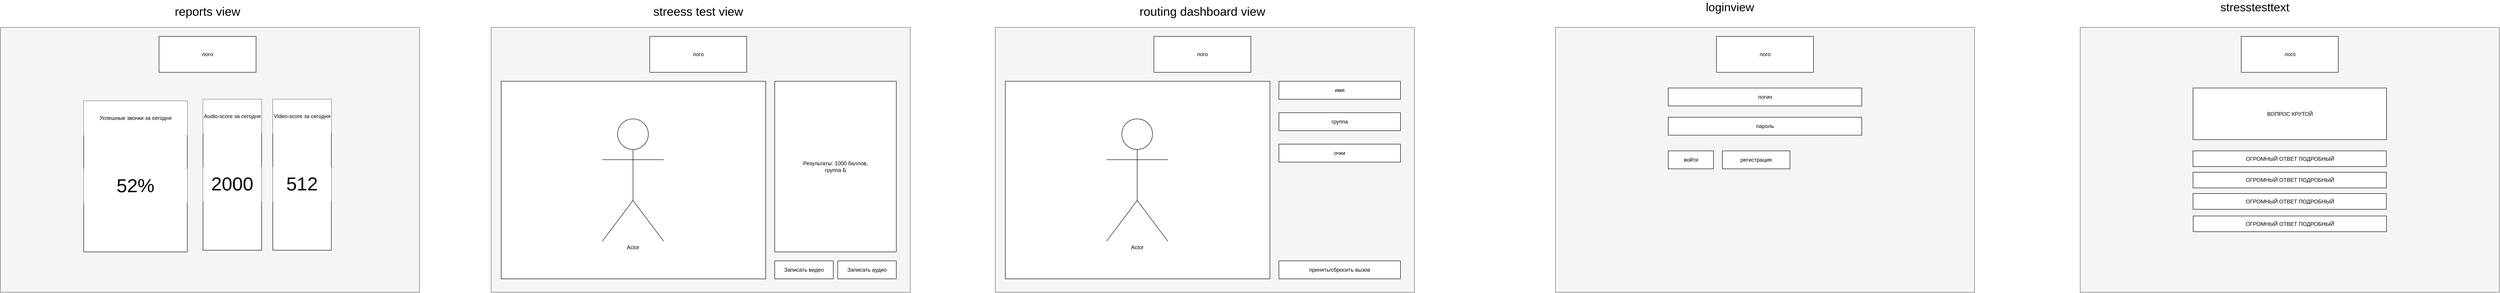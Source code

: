 <mxfile version="26.2.14">
  <diagram name="Страница — 1" id="WzRVZNV571T0MTBWOlCg">
    <mxGraphModel dx="7178" dy="1910" grid="1" gridSize="10" guides="1" tooltips="1" connect="1" arrows="1" fold="1" page="1" pageScale="1" pageWidth="827" pageHeight="1169" math="0" shadow="0">
      <root>
        <mxCell id="0" />
        <mxCell id="1" parent="0" />
        <mxCell id="aMRIV8og36-wfUepDmTy-2" value="" style="rounded=0;whiteSpace=wrap;html=1;fillColor=#f5f5f5;strokeColor=#666666;fontColor=#333333;" vertex="1" parent="1">
          <mxGeometry x="-1965.73" y="-240" width="931" height="590" as="geometry" />
        </mxCell>
        <mxCell id="aMRIV8og36-wfUepDmTy-3" value="лого" style="rounded=0;whiteSpace=wrap;html=1;" vertex="1" parent="1">
          <mxGeometry x="-1607.98" y="-220" width="215.5" height="80" as="geometry" />
        </mxCell>
        <mxCell id="aMRIV8og36-wfUepDmTy-4" value="логин" style="rounded=0;whiteSpace=wrap;html=1;" vertex="1" parent="1">
          <mxGeometry x="-1715.23" y="-105" width="430" height="40" as="geometry" />
        </mxCell>
        <mxCell id="aMRIV8og36-wfUepDmTy-5" value="пароль" style="rounded=0;whiteSpace=wrap;html=1;" vertex="1" parent="1">
          <mxGeometry x="-1715.23" y="-40" width="430" height="40" as="geometry" />
        </mxCell>
        <mxCell id="aMRIV8og36-wfUepDmTy-6" value="войти" style="rounded=0;whiteSpace=wrap;html=1;" vertex="1" parent="1">
          <mxGeometry x="-1715.23" y="35" width="100.5" height="40" as="geometry" />
        </mxCell>
        <mxCell id="aMRIV8og36-wfUepDmTy-7" value="регистрация" style="rounded=0;whiteSpace=wrap;html=1;" vertex="1" parent="1">
          <mxGeometry x="-1594.73" y="35" width="150" height="40" as="geometry" />
        </mxCell>
        <mxCell id="aMRIV8og36-wfUepDmTy-8" value="&lt;font style=&quot;font-size: 26px;&quot;&gt;loginview&lt;/font&gt;" style="text;html=1;align=center;verticalAlign=middle;whiteSpace=wrap;rounded=0;" vertex="1" parent="1">
          <mxGeometry x="-1607.73" y="-300" width="60" height="30" as="geometry" />
        </mxCell>
        <mxCell id="aMRIV8og36-wfUepDmTy-9" value="" style="rounded=0;whiteSpace=wrap;html=1;fillColor=#f5f5f5;strokeColor=#666666;fontColor=#333333;" vertex="1" parent="1">
          <mxGeometry x="-3210" y="-240" width="931" height="590" as="geometry" />
        </mxCell>
        <mxCell id="aMRIV8og36-wfUepDmTy-10" value="" style="rounded=0;whiteSpace=wrap;html=1;" vertex="1" parent="1">
          <mxGeometry x="-3187.75" y="-120" width="587.75" height="440" as="geometry" />
        </mxCell>
        <mxCell id="aMRIV8og36-wfUepDmTy-11" value="имя" style="rounded=0;whiteSpace=wrap;html=1;" vertex="1" parent="1">
          <mxGeometry x="-2580" y="-120" width="270" height="40" as="geometry" />
        </mxCell>
        <mxCell id="aMRIV8og36-wfUepDmTy-12" value="группа" style="rounded=0;whiteSpace=wrap;html=1;" vertex="1" parent="1">
          <mxGeometry x="-2580" y="-50" width="270" height="40" as="geometry" />
        </mxCell>
        <mxCell id="aMRIV8og36-wfUepDmTy-13" value="принять/сбросить вызов" style="rounded=0;whiteSpace=wrap;html=1;" vertex="1" parent="1">
          <mxGeometry x="-2580" y="280" width="270" height="40" as="geometry" />
        </mxCell>
        <mxCell id="aMRIV8og36-wfUepDmTy-15" value="&lt;font style=&quot;font-size: 27px;&quot;&gt;routing dashboard view&lt;/font&gt;" style="text;html=1;align=center;verticalAlign=middle;whiteSpace=wrap;rounded=0;" vertex="1" parent="1">
          <mxGeometry x="-3001" y="-290" width="502" height="30" as="geometry" />
        </mxCell>
        <mxCell id="aMRIV8og36-wfUepDmTy-16" value="очки" style="rounded=0;whiteSpace=wrap;html=1;" vertex="1" parent="1">
          <mxGeometry x="-2580" y="20" width="270" height="40" as="geometry" />
        </mxCell>
        <mxCell id="aMRIV8og36-wfUepDmTy-17" value="лого" style="rounded=0;whiteSpace=wrap;html=1;" vertex="1" parent="1">
          <mxGeometry x="-2857.75" y="-220" width="215.5" height="80" as="geometry" />
        </mxCell>
        <mxCell id="aMRIV8og36-wfUepDmTy-18" value="Actor" style="shape=umlActor;verticalLabelPosition=bottom;verticalAlign=top;html=1;outlineConnect=0;" vertex="1" parent="1">
          <mxGeometry x="-2963" y="-36.25" width="136.25" height="272.5" as="geometry" />
        </mxCell>
        <mxCell id="aMRIV8og36-wfUepDmTy-19" value="" style="rounded=0;whiteSpace=wrap;html=1;fillColor=#f5f5f5;strokeColor=#666666;fontColor=#333333;" vertex="1" parent="1">
          <mxGeometry x="-4330" y="-240" width="931" height="590" as="geometry" />
        </mxCell>
        <mxCell id="aMRIV8og36-wfUepDmTy-20" value="" style="rounded=0;whiteSpace=wrap;html=1;" vertex="1" parent="1">
          <mxGeometry x="-4307.75" y="-120" width="587.75" height="440" as="geometry" />
        </mxCell>
        <mxCell id="aMRIV8og36-wfUepDmTy-21" value="Результаты: 1000 баллов,&lt;div&gt;группа Б&lt;/div&gt;" style="rounded=0;whiteSpace=wrap;html=1;" vertex="1" parent="1">
          <mxGeometry x="-3700" y="-120" width="270" height="380" as="geometry" />
        </mxCell>
        <mxCell id="aMRIV8og36-wfUepDmTy-23" value="Записать видео" style="rounded=0;whiteSpace=wrap;html=1;" vertex="1" parent="1">
          <mxGeometry x="-3700" y="280" width="130" height="40" as="geometry" />
        </mxCell>
        <mxCell id="aMRIV8og36-wfUepDmTy-24" value="&lt;font style=&quot;font-size: 27px;&quot;&gt;streess test view&lt;/font&gt;" style="text;html=1;align=center;verticalAlign=middle;whiteSpace=wrap;rounded=0;" vertex="1" parent="1">
          <mxGeometry x="-4121" y="-290" width="502" height="30" as="geometry" />
        </mxCell>
        <mxCell id="aMRIV8og36-wfUepDmTy-26" value="лого" style="rounded=0;whiteSpace=wrap;html=1;" vertex="1" parent="1">
          <mxGeometry x="-3977.75" y="-220" width="215.5" height="80" as="geometry" />
        </mxCell>
        <mxCell id="aMRIV8og36-wfUepDmTy-27" value="Actor" style="shape=umlActor;verticalLabelPosition=bottom;verticalAlign=top;html=1;outlineConnect=0;" vertex="1" parent="1">
          <mxGeometry x="-4083" y="-36.25" width="136.25" height="272.5" as="geometry" />
        </mxCell>
        <mxCell id="aMRIV8og36-wfUepDmTy-28" value="Записать аудио" style="rounded=0;whiteSpace=wrap;html=1;" vertex="1" parent="1">
          <mxGeometry x="-3560" y="280" width="130" height="40" as="geometry" />
        </mxCell>
        <mxCell id="aMRIV8og36-wfUepDmTy-29" value="" style="rounded=0;whiteSpace=wrap;html=1;fillColor=#f5f5f5;strokeColor=#666666;fontColor=#333333;" vertex="1" parent="1">
          <mxGeometry x="-5420" y="-240" width="931" height="590" as="geometry" />
        </mxCell>
        <mxCell id="aMRIV8og36-wfUepDmTy-33" value="&lt;span style=&quot;font-size: 27px;&quot;&gt;reports view&lt;/span&gt;" style="text;html=1;align=center;verticalAlign=middle;whiteSpace=wrap;rounded=0;" vertex="1" parent="1">
          <mxGeometry x="-5211" y="-290" width="502" height="30" as="geometry" />
        </mxCell>
        <mxCell id="aMRIV8og36-wfUepDmTy-34" value="лого" style="rounded=0;whiteSpace=wrap;html=1;" vertex="1" parent="1">
          <mxGeometry x="-5067.75" y="-220" width="215.5" height="80" as="geometry" />
        </mxCell>
        <mxCell id="aMRIV8og36-wfUepDmTy-37" value="" style="rounded=0;whiteSpace=wrap;html=1;" vertex="1" parent="1">
          <mxGeometry x="-5235" y="-76.25" width="230" height="336.25" as="geometry" />
        </mxCell>
        <mxCell id="aMRIV8og36-wfUepDmTy-38" value="Успешные звонки за сегодня" style="rounded=0;whiteSpace=wrap;html=1;strokeColor=none;" vertex="1" parent="1">
          <mxGeometry x="-5235" y="-76.25" width="230" height="76.25" as="geometry" />
        </mxCell>
        <mxCell id="aMRIV8og36-wfUepDmTy-39" value="&lt;font style=&quot;font-size: 42px;&quot;&gt;52%&lt;/font&gt;" style="rounded=0;whiteSpace=wrap;html=1;strokeColor=none;" vertex="1" parent="1">
          <mxGeometry x="-5235" y="75" width="230" height="76.25" as="geometry" />
        </mxCell>
        <mxCell id="aMRIV8og36-wfUepDmTy-43" value="" style="rounded=0;whiteSpace=wrap;html=1;" vertex="1" parent="1">
          <mxGeometry x="-4970" y="-80" width="130" height="336.25" as="geometry" />
        </mxCell>
        <mxCell id="aMRIV8og36-wfUepDmTy-44" value="Audio-score за сегодня" style="rounded=0;whiteSpace=wrap;html=1;strokeColor=none;" vertex="1" parent="1">
          <mxGeometry x="-4970" y="-80" width="130" height="76.25" as="geometry" />
        </mxCell>
        <mxCell id="aMRIV8og36-wfUepDmTy-45" value="&lt;font style=&quot;font-size: 42px;&quot;&gt;2000&lt;/font&gt;" style="rounded=0;whiteSpace=wrap;html=1;strokeColor=none;" vertex="1" parent="1">
          <mxGeometry x="-4970" y="71.25" width="130" height="76.25" as="geometry" />
        </mxCell>
        <mxCell id="aMRIV8og36-wfUepDmTy-46" value="" style="rounded=0;whiteSpace=wrap;html=1;" vertex="1" parent="1">
          <mxGeometry x="-4815" y="-80" width="130" height="336.25" as="geometry" />
        </mxCell>
        <mxCell id="aMRIV8og36-wfUepDmTy-47" value="Video-score за сегодня" style="rounded=0;whiteSpace=wrap;html=1;strokeColor=none;" vertex="1" parent="1">
          <mxGeometry x="-4815" y="-80" width="130" height="76.25" as="geometry" />
        </mxCell>
        <mxCell id="aMRIV8og36-wfUepDmTy-48" value="&lt;font style=&quot;font-size: 42px;&quot;&gt;512&lt;/font&gt;" style="rounded=0;whiteSpace=wrap;html=1;strokeColor=none;" vertex="1" parent="1">
          <mxGeometry x="-4815" y="71.25" width="130" height="76.25" as="geometry" />
        </mxCell>
        <mxCell id="aMRIV8og36-wfUepDmTy-49" value="" style="rounded=0;whiteSpace=wrap;html=1;fillColor=#f5f5f5;strokeColor=#666666;fontColor=#333333;" vertex="1" parent="1">
          <mxGeometry x="-800" y="-240" width="931" height="590" as="geometry" />
        </mxCell>
        <mxCell id="aMRIV8og36-wfUepDmTy-50" value="лого" style="rounded=0;whiteSpace=wrap;html=1;" vertex="1" parent="1">
          <mxGeometry x="-442.25" y="-220" width="215.5" height="80" as="geometry" />
        </mxCell>
        <mxCell id="aMRIV8og36-wfUepDmTy-51" value="ВОПРОС КРУТОЙ" style="rounded=0;whiteSpace=wrap;html=1;" vertex="1" parent="1">
          <mxGeometry x="-549.5" y="-105" width="430" height="115" as="geometry" />
        </mxCell>
        <mxCell id="aMRIV8og36-wfUepDmTy-53" value="ОГРОМНЫЙ ОТВЕТ ПОДРОБНЫЙ" style="rounded=0;whiteSpace=wrap;html=1;" vertex="1" parent="1">
          <mxGeometry x="-549.5" y="35" width="429.5" height="35" as="geometry" />
        </mxCell>
        <mxCell id="aMRIV8og36-wfUepDmTy-55" value="&lt;span style=&quot;font-size: 26px;&quot;&gt;stresstesttext&lt;/span&gt;" style="text;html=1;align=center;verticalAlign=middle;whiteSpace=wrap;rounded=0;" vertex="1" parent="1">
          <mxGeometry x="-442" y="-300" width="60" height="30" as="geometry" />
        </mxCell>
        <mxCell id="aMRIV8og36-wfUepDmTy-59" value="ОГРОМНЫЙ ОТВЕТ ПОДРОБНЫЙ" style="rounded=0;whiteSpace=wrap;html=1;" vertex="1" parent="1">
          <mxGeometry x="-549.5" y="82.5" width="429.5" height="35" as="geometry" />
        </mxCell>
        <mxCell id="aMRIV8og36-wfUepDmTy-60" value="ОГРОМНЫЙ ОТВЕТ ПОДРОБНЫЙ" style="rounded=0;whiteSpace=wrap;html=1;" vertex="1" parent="1">
          <mxGeometry x="-549.5" y="130" width="429.5" height="35" as="geometry" />
        </mxCell>
        <mxCell id="aMRIV8og36-wfUepDmTy-61" value="ОГРОМНЫЙ ОТВЕТ ПОДРОБНЫЙ" style="rounded=0;whiteSpace=wrap;html=1;" vertex="1" parent="1">
          <mxGeometry x="-549" y="180" width="429.5" height="35" as="geometry" />
        </mxCell>
      </root>
    </mxGraphModel>
  </diagram>
</mxfile>
